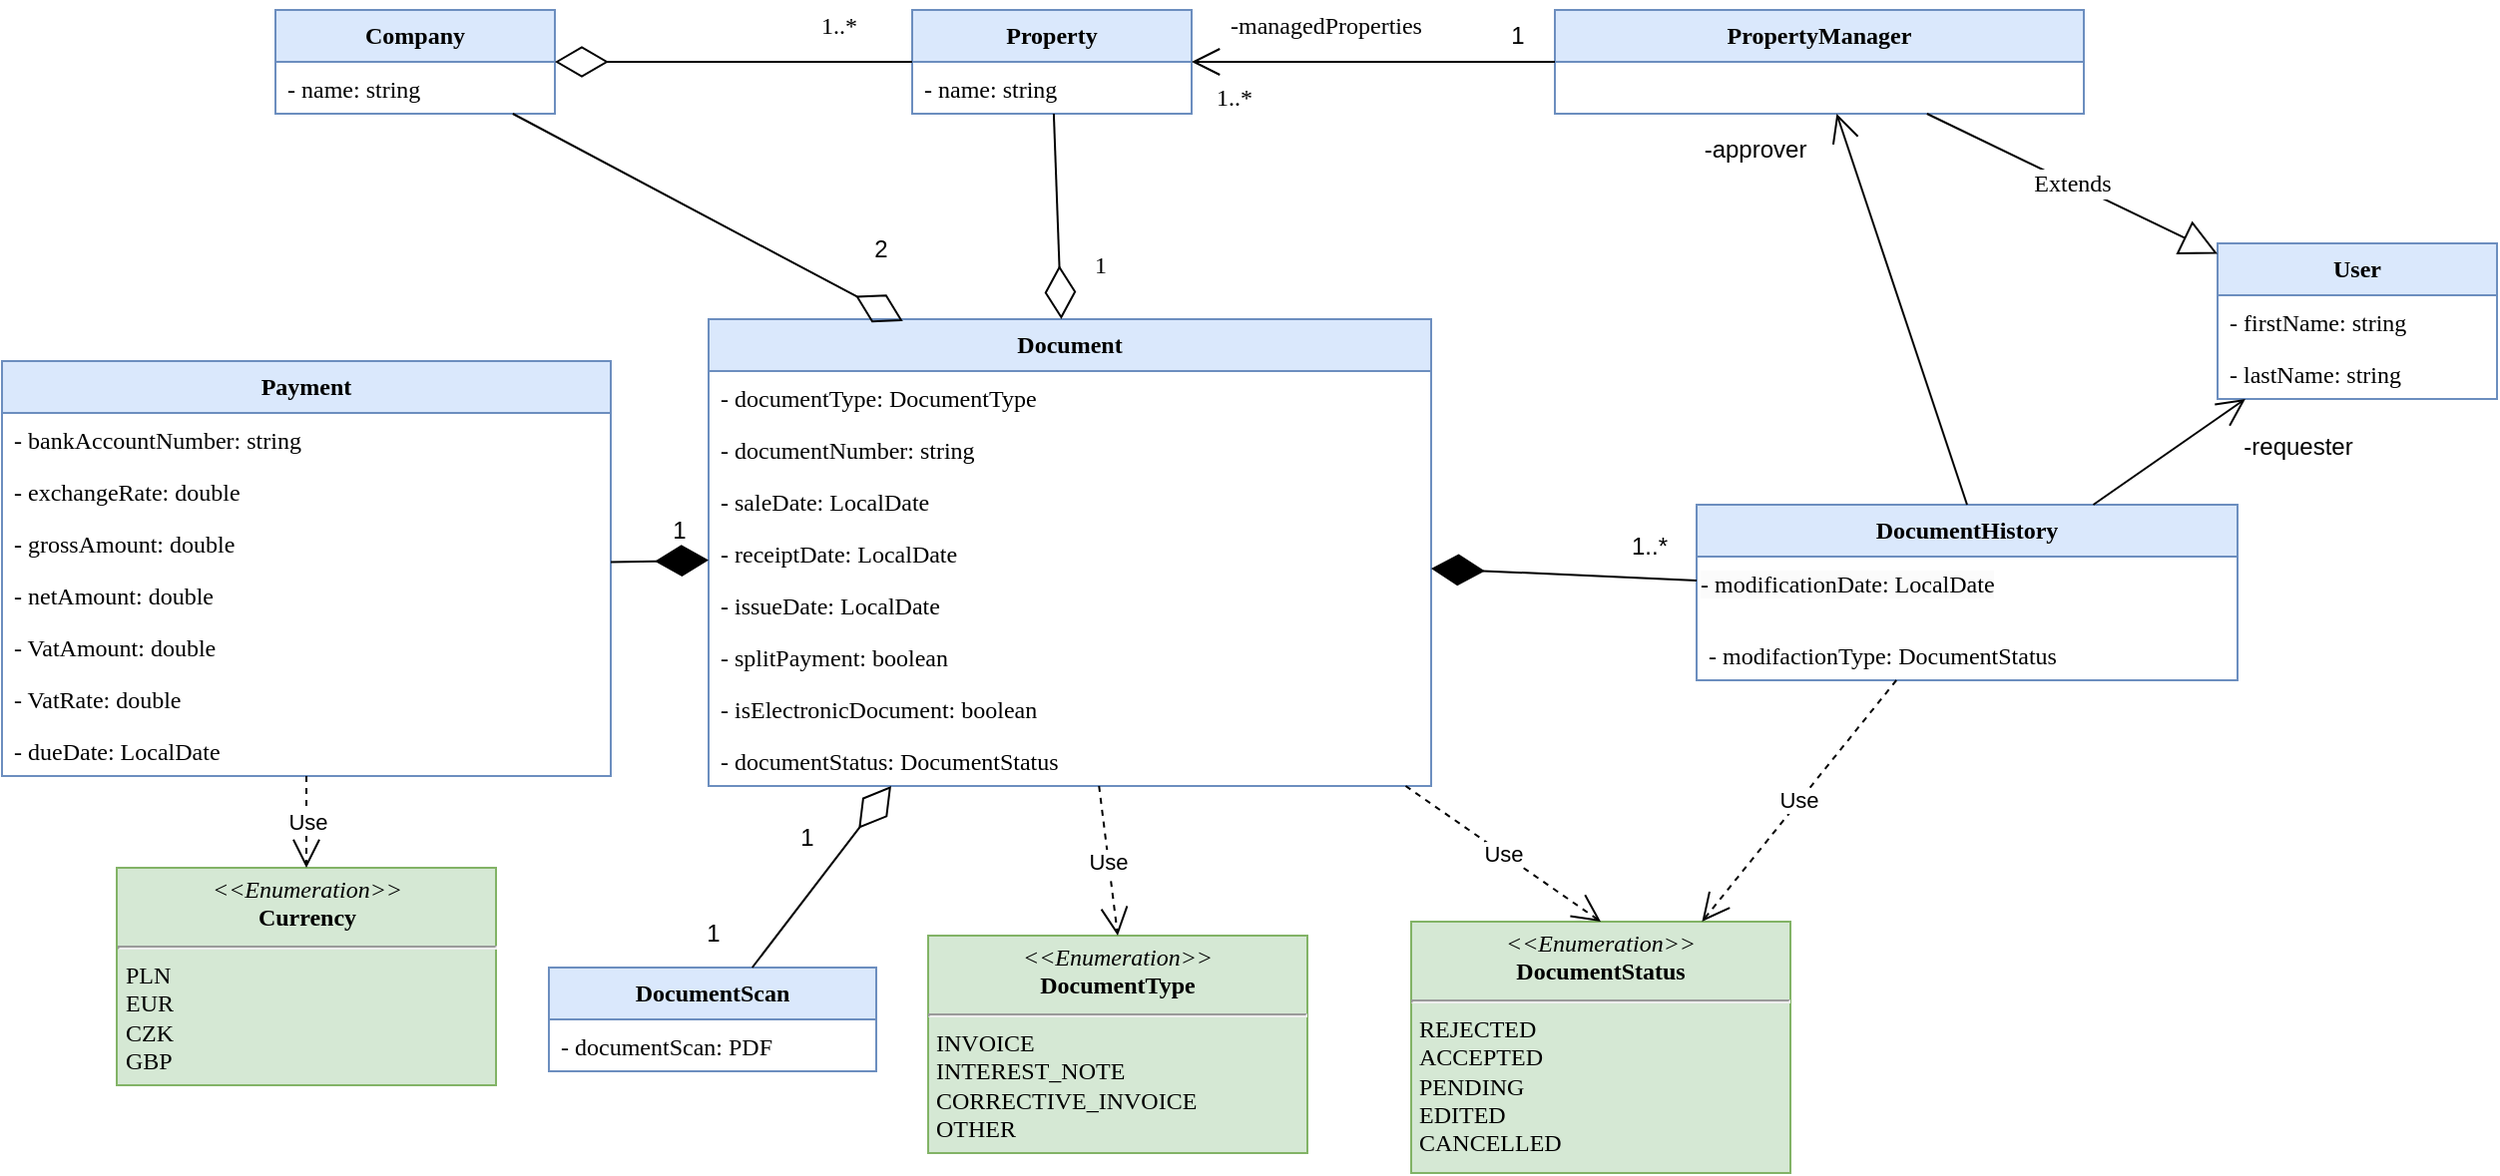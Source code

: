 <mxfile version="22.1.3" type="device">
  <diagram id="C5RBs43oDa-KdzZeNtuy" name="Page-1">
    <mxGraphModel dx="1806" dy="907" grid="0" gridSize="10" guides="1" tooltips="1" connect="1" arrows="1" fold="1" page="1" pageScale="1" pageWidth="10000" pageHeight="10000" background="#ffffff" math="0" shadow="0">
      <root>
        <mxCell id="WIyWlLk6GJQsqaUBKTNV-0" />
        <mxCell id="WIyWlLk6GJQsqaUBKTNV-1" parent="WIyWlLk6GJQsqaUBKTNV-0" />
        <mxCell id="Xlko8xxcgdp7K__MVzFV-4" value="&lt;b style=&quot;font-size: 12px;&quot;&gt;Property&lt;/b&gt;" style="swimlane;fontStyle=0;childLayout=stackLayout;horizontal=1;startSize=26;fillColor=#dae8fc;horizontalStack=0;resizeParent=1;resizeParentMax=0;resizeLast=0;collapsible=1;marginBottom=0;whiteSpace=wrap;html=1;strokeColor=#6c8ebf;fontFamily=Verdana;fontSize=12;" parent="WIyWlLk6GJQsqaUBKTNV-1" vertex="1">
          <mxGeometry x="800" y="134" width="140" height="52" as="geometry" />
        </mxCell>
        <mxCell id="Xlko8xxcgdp7K__MVzFV-5" value="- name: string" style="text;strokeColor=none;fillColor=none;align=left;verticalAlign=top;spacingLeft=4;spacingRight=4;overflow=hidden;rotatable=0;points=[[0,0.5],[1,0.5]];portConstraint=eastwest;whiteSpace=wrap;html=1;fontFamily=Verdana;fontSize=12;" parent="Xlko8xxcgdp7K__MVzFV-4" vertex="1">
          <mxGeometry y="26" width="140" height="26" as="geometry" />
        </mxCell>
        <mxCell id="Xlko8xxcgdp7K__MVzFV-13" value="&lt;b style=&quot;font-size: 12px;&quot;&gt;PropertyManager&lt;/b&gt;" style="swimlane;fontStyle=0;childLayout=stackLayout;horizontal=1;startSize=26;fillColor=#dae8fc;horizontalStack=0;resizeParent=1;resizeParentMax=0;resizeLast=0;collapsible=1;marginBottom=0;whiteSpace=wrap;html=1;fontFamily=Verdana;strokeColor=#6c8ebf;fontSize=12;" parent="WIyWlLk6GJQsqaUBKTNV-1" vertex="1">
          <mxGeometry x="1122" y="134" width="265" height="52" as="geometry">
            <mxRectangle x="28.5" y="259" width="152" height="26" as="alternateBounds" />
          </mxGeometry>
        </mxCell>
        <mxCell id="Xlko8xxcgdp7K__MVzFV-18" value="&lt;b style=&quot;border-color: var(--border-color);&quot;&gt;Document&lt;/b&gt;" style="swimlane;fontStyle=0;childLayout=stackLayout;horizontal=1;startSize=26;fillColor=#dae8fc;horizontalStack=0;resizeParent=1;resizeParentMax=0;resizeLast=0;collapsible=1;marginBottom=0;whiteSpace=wrap;html=1;fontFamily=Verdana;strokeColor=#6c8ebf;fontSize=12;" parent="WIyWlLk6GJQsqaUBKTNV-1" vertex="1">
          <mxGeometry x="698" y="289" width="362" height="234" as="geometry" />
        </mxCell>
        <mxCell id="Xlko8xxcgdp7K__MVzFV-19" value="- documentType: DocumentType" style="text;strokeColor=none;fillColor=none;align=left;verticalAlign=top;spacingLeft=4;spacingRight=4;overflow=hidden;rotatable=0;points=[[0,0.5],[1,0.5]];portConstraint=eastwest;whiteSpace=wrap;html=1;fontFamily=Verdana;fontSize=12;" parent="Xlko8xxcgdp7K__MVzFV-18" vertex="1">
          <mxGeometry y="26" width="362" height="26" as="geometry" />
        </mxCell>
        <mxCell id="Xlko8xxcgdp7K__MVzFV-20" value="- documentNumber: string" style="text;strokeColor=none;fillColor=none;align=left;verticalAlign=top;spacingLeft=4;spacingRight=4;overflow=hidden;rotatable=0;points=[[0,0.5],[1,0.5]];portConstraint=eastwest;whiteSpace=wrap;html=1;fontFamily=Verdana;fontSize=12;" parent="Xlko8xxcgdp7K__MVzFV-18" vertex="1">
          <mxGeometry y="52" width="362" height="26" as="geometry" />
        </mxCell>
        <mxCell id="yOWJq_AtLj8SSG447ePl-4" value="- saleDate: LocalDate" style="text;strokeColor=none;fillColor=none;align=left;verticalAlign=top;spacingLeft=4;spacingRight=4;overflow=hidden;rotatable=0;points=[[0,0.5],[1,0.5]];portConstraint=eastwest;whiteSpace=wrap;html=1;fontFamily=Verdana;fontSize=12;" parent="Xlko8xxcgdp7K__MVzFV-18" vertex="1">
          <mxGeometry y="78" width="362" height="26" as="geometry" />
        </mxCell>
        <mxCell id="yOWJq_AtLj8SSG447ePl-9" value="- receiptDate: LocalDate" style="text;strokeColor=none;fillColor=none;align=left;verticalAlign=top;spacingLeft=4;spacingRight=4;overflow=hidden;rotatable=0;points=[[0,0.5],[1,0.5]];portConstraint=eastwest;whiteSpace=wrap;html=1;fontFamily=Verdana;fontSize=12;" parent="Xlko8xxcgdp7K__MVzFV-18" vertex="1">
          <mxGeometry y="104" width="362" height="26" as="geometry" />
        </mxCell>
        <mxCell id="yOWJq_AtLj8SSG447ePl-8" value="- issueDate: LocalDate" style="text;strokeColor=none;fillColor=none;align=left;verticalAlign=top;spacingLeft=4;spacingRight=4;overflow=hidden;rotatable=0;points=[[0,0.5],[1,0.5]];portConstraint=eastwest;whiteSpace=wrap;html=1;fontFamily=Verdana;fontSize=12;" parent="Xlko8xxcgdp7K__MVzFV-18" vertex="1">
          <mxGeometry y="130" width="362" height="26" as="geometry" />
        </mxCell>
        <mxCell id="yOWJq_AtLj8SSG447ePl-6" value="- splitPayment: boolean" style="text;strokeColor=none;fillColor=none;align=left;verticalAlign=top;spacingLeft=4;spacingRight=4;overflow=hidden;rotatable=0;points=[[0,0.5],[1,0.5]];portConstraint=eastwest;whiteSpace=wrap;html=1;fontFamily=Verdana;fontSize=12;" parent="Xlko8xxcgdp7K__MVzFV-18" vertex="1">
          <mxGeometry y="156" width="362" height="26" as="geometry" />
        </mxCell>
        <mxCell id="yOWJq_AtLj8SSG447ePl-49" value="- isElectronicDocument: boolean" style="text;strokeColor=none;fillColor=none;align=left;verticalAlign=top;spacingLeft=4;spacingRight=4;overflow=hidden;rotatable=0;points=[[0,0.5],[1,0.5]];portConstraint=eastwest;whiteSpace=wrap;html=1;fontFamily=Verdana;fontSize=12;" parent="Xlko8xxcgdp7K__MVzFV-18" vertex="1">
          <mxGeometry y="182" width="362" height="26" as="geometry" />
        </mxCell>
        <mxCell id="yOWJq_AtLj8SSG447ePl-5" value="- documentStatus: DocumentStatus" style="text;strokeColor=none;fillColor=none;align=left;verticalAlign=top;spacingLeft=4;spacingRight=4;overflow=hidden;rotatable=0;points=[[0,0.5],[1,0.5]];portConstraint=eastwest;whiteSpace=wrap;html=1;fontFamily=Verdana;fontSize=12;" parent="Xlko8xxcgdp7K__MVzFV-18" vertex="1">
          <mxGeometry y="208" width="362" height="26" as="geometry" />
        </mxCell>
        <mxCell id="Xlko8xxcgdp7K__MVzFV-22" value="&lt;b style=&quot;font-size: 12px;&quot;&gt;Payment&lt;/b&gt;" style="swimlane;fontStyle=0;childLayout=stackLayout;horizontal=1;startSize=26;fillColor=#dae8fc;horizontalStack=0;resizeParent=1;resizeParentMax=0;resizeLast=0;collapsible=1;marginBottom=0;whiteSpace=wrap;html=1;fontFamily=Verdana;strokeColor=#6c8ebf;fontSize=12;" parent="WIyWlLk6GJQsqaUBKTNV-1" vertex="1">
          <mxGeometry x="344" y="310" width="305" height="208" as="geometry" />
        </mxCell>
        <mxCell id="Xlko8xxcgdp7K__MVzFV-23" value="- bankAccountNumber: string" style="text;strokeColor=none;fillColor=none;align=left;verticalAlign=top;spacingLeft=4;spacingRight=4;overflow=hidden;rotatable=0;points=[[0,0.5],[1,0.5]];portConstraint=eastwest;whiteSpace=wrap;html=1;fontFamily=Verdana;fontSize=12;" parent="Xlko8xxcgdp7K__MVzFV-22" vertex="1">
          <mxGeometry y="26" width="305" height="26" as="geometry" />
        </mxCell>
        <mxCell id="Xlko8xxcgdp7K__MVzFV-24" value="- exchangeRate: double" style="text;strokeColor=none;fillColor=none;align=left;verticalAlign=top;spacingLeft=4;spacingRight=4;overflow=hidden;rotatable=0;points=[[0,0.5],[1,0.5]];portConstraint=eastwest;whiteSpace=wrap;html=1;fontFamily=Verdana;fontSize=12;" parent="Xlko8xxcgdp7K__MVzFV-22" vertex="1">
          <mxGeometry y="52" width="305" height="26" as="geometry" />
        </mxCell>
        <mxCell id="yOWJq_AtLj8SSG447ePl-41" value="- grossAmount: double" style="text;strokeColor=none;fillColor=none;align=left;verticalAlign=top;spacingLeft=4;spacingRight=4;overflow=hidden;rotatable=0;points=[[0,0.5],[1,0.5]];portConstraint=eastwest;whiteSpace=wrap;html=1;fontFamily=Verdana;fontSize=12;" parent="Xlko8xxcgdp7K__MVzFV-22" vertex="1">
          <mxGeometry y="78" width="305" height="26" as="geometry" />
        </mxCell>
        <mxCell id="yOWJq_AtLj8SSG447ePl-43" value="- netAmount: double" style="text;strokeColor=none;fillColor=none;align=left;verticalAlign=top;spacingLeft=4;spacingRight=4;overflow=hidden;rotatable=0;points=[[0,0.5],[1,0.5]];portConstraint=eastwest;whiteSpace=wrap;html=1;fontFamily=Verdana;fontSize=12;" parent="Xlko8xxcgdp7K__MVzFV-22" vertex="1">
          <mxGeometry y="104" width="305" height="26" as="geometry" />
        </mxCell>
        <mxCell id="yOWJq_AtLj8SSG447ePl-42" value="- VatAmount: double" style="text;strokeColor=none;fillColor=none;align=left;verticalAlign=top;spacingLeft=4;spacingRight=4;overflow=hidden;rotatable=0;points=[[0,0.5],[1,0.5]];portConstraint=eastwest;whiteSpace=wrap;html=1;fontFamily=Verdana;fontSize=12;" parent="Xlko8xxcgdp7K__MVzFV-22" vertex="1">
          <mxGeometry y="130" width="305" height="26" as="geometry" />
        </mxCell>
        <mxCell id="yOWJq_AtLj8SSG447ePl-40" value="- VatRate: double" style="text;strokeColor=none;fillColor=none;align=left;verticalAlign=top;spacingLeft=4;spacingRight=4;overflow=hidden;rotatable=0;points=[[0,0.5],[1,0.5]];portConstraint=eastwest;whiteSpace=wrap;html=1;fontFamily=Verdana;fontSize=12;" parent="Xlko8xxcgdp7K__MVzFV-22" vertex="1">
          <mxGeometry y="156" width="305" height="26" as="geometry" />
        </mxCell>
        <mxCell id="yOWJq_AtLj8SSG447ePl-44" value="- dueDate: LocalDate" style="text;strokeColor=none;fillColor=none;align=left;verticalAlign=top;spacingLeft=4;spacingRight=4;overflow=hidden;rotatable=0;points=[[0,0.5],[1,0.5]];portConstraint=eastwest;whiteSpace=wrap;html=1;fontFamily=Verdana;fontSize=12;" parent="Xlko8xxcgdp7K__MVzFV-22" vertex="1">
          <mxGeometry y="182" width="305" height="26" as="geometry" />
        </mxCell>
        <mxCell id="Xlko8xxcgdp7K__MVzFV-26" value="&lt;b style=&quot;font-size: 12px;&quot;&gt;DocumentHistory&lt;/b&gt;" style="swimlane;fontStyle=0;childLayout=stackLayout;horizontal=1;startSize=26;fillColor=#dae8fc;horizontalStack=0;resizeParent=1;resizeParentMax=0;resizeLast=0;collapsible=1;marginBottom=0;whiteSpace=wrap;html=1;fontFamily=Verdana;strokeColor=#6c8ebf;fontSize=12;" parent="WIyWlLk6GJQsqaUBKTNV-1" vertex="1">
          <mxGeometry x="1193" y="382" width="271" height="88" as="geometry" />
        </mxCell>
        <mxCell id="yOWJq_AtLj8SSG447ePl-76" value="&lt;span style=&quot;color: rgb(0, 0, 0); font-family: Verdana; font-size: 12px; font-style: normal; font-variant-ligatures: normal; font-variant-caps: normal; font-weight: 400; letter-spacing: normal; orphans: 2; text-align: left; text-indent: 0px; text-transform: none; widows: 2; word-spacing: 0px; -webkit-text-stroke-width: 0px; background-color: rgb(251, 251, 251); text-decoration-thickness: initial; text-decoration-style: initial; text-decoration-color: initial; float: none; display: inline !important;&quot;&gt;- modificationDate: LocalDate&lt;/span&gt;" style="text;whiteSpace=wrap;html=1;" parent="Xlko8xxcgdp7K__MVzFV-26" vertex="1">
          <mxGeometry y="26" width="271" height="36" as="geometry" />
        </mxCell>
        <mxCell id="Xlko8xxcgdp7K__MVzFV-27" value="- modifactionType: DocumentStatus" style="text;strokeColor=none;fillColor=none;align=left;verticalAlign=top;spacingLeft=4;spacingRight=4;overflow=hidden;rotatable=0;points=[[0,0.5],[1,0.5]];portConstraint=eastwest;whiteSpace=wrap;html=1;fontFamily=Verdana;fontSize=12;" parent="Xlko8xxcgdp7K__MVzFV-26" vertex="1">
          <mxGeometry y="62" width="271" height="26" as="geometry" />
        </mxCell>
        <mxCell id="Xlko8xxcgdp7K__MVzFV-30" value="&lt;b style=&quot;font-size: 12px;&quot;&gt;User&lt;/b&gt;" style="swimlane;fontStyle=0;childLayout=stackLayout;horizontal=1;startSize=26;fillColor=#dae8fc;horizontalStack=0;resizeParent=1;resizeParentMax=0;resizeLast=0;collapsible=1;marginBottom=0;whiteSpace=wrap;html=1;strokeColor=#6c8ebf;fontFamily=Verdana;fontSize=12;" parent="WIyWlLk6GJQsqaUBKTNV-1" vertex="1">
          <mxGeometry x="1454" y="251" width="140" height="78" as="geometry" />
        </mxCell>
        <mxCell id="Xlko8xxcgdp7K__MVzFV-31" value="- firstName: string" style="text;strokeColor=none;fillColor=none;align=left;verticalAlign=top;spacingLeft=4;spacingRight=4;overflow=hidden;rotatable=0;points=[[0,0.5],[1,0.5]];portConstraint=eastwest;whiteSpace=wrap;html=1;fontFamily=Verdana;fontSize=12;" parent="Xlko8xxcgdp7K__MVzFV-30" vertex="1">
          <mxGeometry y="26" width="140" height="26" as="geometry" />
        </mxCell>
        <mxCell id="Xlko8xxcgdp7K__MVzFV-32" value="- lastName: string" style="text;strokeColor=none;fillColor=none;align=left;verticalAlign=top;spacingLeft=4;spacingRight=4;overflow=hidden;rotatable=0;points=[[0,0.5],[1,0.5]];portConstraint=eastwest;whiteSpace=wrap;html=1;fontFamily=Verdana;fontSize=12;" parent="Xlko8xxcgdp7K__MVzFV-30" vertex="1">
          <mxGeometry y="52" width="140" height="26" as="geometry" />
        </mxCell>
        <mxCell id="Xlko8xxcgdp7K__MVzFV-34" value="Extends" style="endArrow=block;endSize=16;endFill=0;html=1;rounded=0;fontFamily=Verdana;fontSize=12;" parent="WIyWlLk6GJQsqaUBKTNV-1" source="Xlko8xxcgdp7K__MVzFV-13" target="Xlko8xxcgdp7K__MVzFV-30" edge="1">
          <mxGeometry width="160" relative="1" as="geometry">
            <mxPoint x="982" y="-128" as="sourcePoint" />
            <mxPoint x="1142" y="-128" as="targetPoint" />
          </mxGeometry>
        </mxCell>
        <mxCell id="yOWJq_AtLj8SSG447ePl-2" value="1..*" style="text;html=1;align=center;verticalAlign=middle;resizable=0;points=[];autosize=1;strokeColor=none;fillColor=none;fontFamily=Verdana;fontSize=12;" parent="WIyWlLk6GJQsqaUBKTNV-1" vertex="1">
          <mxGeometry x="742" y="129" width="42" height="26" as="geometry" />
        </mxCell>
        <mxCell id="yOWJq_AtLj8SSG447ePl-14" value="&lt;b style=&quot;font-size: 12px;&quot;&gt;Company&lt;/b&gt;" style="swimlane;fontStyle=0;childLayout=stackLayout;horizontal=1;startSize=26;fillColor=#dae8fc;horizontalStack=0;resizeParent=1;resizeParentMax=0;resizeLast=0;collapsible=1;marginBottom=0;whiteSpace=wrap;html=1;fontFamily=Verdana;strokeColor=#6c8ebf;fontSize=12;" parent="WIyWlLk6GJQsqaUBKTNV-1" vertex="1">
          <mxGeometry x="481" y="134" width="140" height="52" as="geometry" />
        </mxCell>
        <mxCell id="yOWJq_AtLj8SSG447ePl-15" value="- name: string" style="text;strokeColor=none;fillColor=none;align=left;verticalAlign=top;spacingLeft=4;spacingRight=4;overflow=hidden;rotatable=0;points=[[0,0.5],[1,0.5]];portConstraint=eastwest;whiteSpace=wrap;html=1;fontFamily=Verdana;fontSize=12;" parent="yOWJq_AtLj8SSG447ePl-14" vertex="1">
          <mxGeometry y="26" width="140" height="26" as="geometry" />
        </mxCell>
        <mxCell id="yOWJq_AtLj8SSG447ePl-32" value="1..*" style="text;html=1;align=center;verticalAlign=middle;resizable=0;points=[];autosize=1;strokeColor=none;fillColor=none;fontFamily=Verdana;fontSize=12;" parent="WIyWlLk6GJQsqaUBKTNV-1" vertex="1">
          <mxGeometry x="940" y="165" width="42" height="26" as="geometry" />
        </mxCell>
        <mxCell id="yOWJq_AtLj8SSG447ePl-33" value="-managedProperties" style="text;html=1;align=center;verticalAlign=middle;resizable=0;points=[];autosize=1;strokeColor=none;fillColor=none;fontFamily=Verdana;fontSize=12;" parent="WIyWlLk6GJQsqaUBKTNV-1" vertex="1">
          <mxGeometry x="937" y="129" width="140" height="26" as="geometry" />
        </mxCell>
        <mxCell id="yOWJq_AtLj8SSG447ePl-37" value="1" style="text;html=1;align=center;verticalAlign=middle;resizable=0;points=[];autosize=1;strokeColor=none;fillColor=none;fontFamily=Verdana;fontSize=12;" parent="WIyWlLk6GJQsqaUBKTNV-1" vertex="1">
          <mxGeometry x="881" y="249" width="26" height="26" as="geometry" />
        </mxCell>
        <mxCell id="yOWJq_AtLj8SSG447ePl-39" value="&lt;p style=&quot;margin: 4px 0px 0px; text-align: center; font-size: 12px;&quot;&gt;&lt;i style=&quot;font-size: 12px;&quot;&gt;&amp;lt;&amp;lt;Enumeration&amp;gt;&amp;gt;&lt;/i&gt;&lt;br style=&quot;font-size: 12px;&quot;&gt;&lt;b style=&quot;font-size: 12px;&quot;&gt;DocumentType&lt;/b&gt;&lt;/p&gt;&lt;hr style=&quot;font-size: 12px;&quot;&gt;&lt;p style=&quot;margin: 0px 0px 0px 4px; font-size: 12px;&quot;&gt;INVOICE&lt;/p&gt;&lt;p style=&quot;margin: 0px 0px 0px 4px; font-size: 12px;&quot;&gt;INTEREST_NOTE&lt;/p&gt;&lt;p style=&quot;margin: 0px 0px 0px 4px; font-size: 12px;&quot;&gt;CORRECTIVE_INVOICE&lt;/p&gt;&lt;p style=&quot;margin: 0px 0px 0px 4px; font-size: 12px;&quot;&gt;OTHER&lt;/p&gt;" style="verticalAlign=top;align=left;overflow=fill;fontSize=12;fontFamily=Verdana;html=1;whiteSpace=wrap;fillColor=#d5e8d4;strokeColor=#82b366;" parent="WIyWlLk6GJQsqaUBKTNV-1" vertex="1">
          <mxGeometry x="808" y="598" width="190" height="109" as="geometry" />
        </mxCell>
        <mxCell id="yOWJq_AtLj8SSG447ePl-45" value="" style="endArrow=diamondThin;endFill=1;endSize=24;html=1;rounded=0;" parent="WIyWlLk6GJQsqaUBKTNV-1" source="Xlko8xxcgdp7K__MVzFV-22" target="Xlko8xxcgdp7K__MVzFV-18" edge="1">
          <mxGeometry width="160" relative="1" as="geometry">
            <mxPoint x="1153" y="251" as="sourcePoint" />
            <mxPoint x="1313" y="251" as="targetPoint" />
          </mxGeometry>
        </mxCell>
        <mxCell id="yOWJq_AtLj8SSG447ePl-47" value="" style="endArrow=diamondThin;endFill=0;endSize=24;html=1;rounded=0;" parent="WIyWlLk6GJQsqaUBKTNV-1" source="Xlko8xxcgdp7K__MVzFV-4" target="Xlko8xxcgdp7K__MVzFV-18" edge="1">
          <mxGeometry width="160" relative="1" as="geometry">
            <mxPoint x="1153" y="251" as="sourcePoint" />
            <mxPoint x="1313" y="251" as="targetPoint" />
          </mxGeometry>
        </mxCell>
        <mxCell id="yOWJq_AtLj8SSG447ePl-48" value="Use" style="endArrow=open;endSize=12;dashed=1;html=1;rounded=0;entryX=0.5;entryY=0;entryDx=0;entryDy=0;" parent="WIyWlLk6GJQsqaUBKTNV-1" source="Xlko8xxcgdp7K__MVzFV-18" target="yOWJq_AtLj8SSG447ePl-39" edge="1">
          <mxGeometry width="160" relative="1" as="geometry">
            <mxPoint x="898" y="596" as="sourcePoint" />
            <mxPoint x="1058" y="596" as="targetPoint" />
          </mxGeometry>
        </mxCell>
        <mxCell id="yOWJq_AtLj8SSG447ePl-50" value="&lt;p style=&quot;margin: 4px 0px 0px; text-align: center; font-size: 12px;&quot;&gt;&lt;i style=&quot;font-size: 12px;&quot;&gt;&amp;lt;&amp;lt;Enumeration&amp;gt;&amp;gt;&lt;/i&gt;&lt;br style=&quot;font-size: 12px;&quot;&gt;&lt;b style=&quot;font-size: 12px;&quot;&gt;DocumentStatus&lt;/b&gt;&lt;/p&gt;&lt;hr style=&quot;font-size: 12px;&quot;&gt;&lt;p style=&quot;margin: 0px 0px 0px 4px; font-size: 12px;&quot;&gt;REJECTED&lt;/p&gt;&lt;p style=&quot;margin: 0px 0px 0px 4px; font-size: 12px;&quot;&gt;ACCEPTED&lt;/p&gt;&lt;p style=&quot;margin: 0px 0px 0px 4px; font-size: 12px;&quot;&gt;PENDING&lt;/p&gt;&lt;p style=&quot;margin: 0px 0px 0px 4px; font-size: 12px;&quot;&gt;EDITED&lt;/p&gt;&lt;p style=&quot;margin: 0px 0px 0px 4px; font-size: 12px;&quot;&gt;CANCELLED&lt;/p&gt;" style="verticalAlign=top;align=left;overflow=fill;fontSize=12;fontFamily=Verdana;html=1;whiteSpace=wrap;fillColor=#d5e8d4;strokeColor=#82b366;" parent="WIyWlLk6GJQsqaUBKTNV-1" vertex="1">
          <mxGeometry x="1050" y="591" width="190" height="126" as="geometry" />
        </mxCell>
        <mxCell id="yOWJq_AtLj8SSG447ePl-53" value="Use" style="endArrow=open;endSize=12;dashed=1;html=1;rounded=0;entryX=0.5;entryY=0;entryDx=0;entryDy=0;" parent="WIyWlLk6GJQsqaUBKTNV-1" source="Xlko8xxcgdp7K__MVzFV-18" target="yOWJq_AtLj8SSG447ePl-50" edge="1">
          <mxGeometry width="160" relative="1" as="geometry">
            <mxPoint x="788" y="574" as="sourcePoint" />
            <mxPoint x="948" y="574" as="targetPoint" />
          </mxGeometry>
        </mxCell>
        <mxCell id="yOWJq_AtLj8SSG447ePl-57" value="1" style="text;html=1;align=center;verticalAlign=middle;resizable=0;points=[];autosize=1;strokeColor=none;fillColor=none;" parent="WIyWlLk6GJQsqaUBKTNV-1" vertex="1">
          <mxGeometry x="1090" y="134" width="25" height="26" as="geometry" />
        </mxCell>
        <mxCell id="yOWJq_AtLj8SSG447ePl-58" value="" style="endArrow=diamondThin;endFill=0;endSize=24;html=1;rounded=0;" parent="WIyWlLk6GJQsqaUBKTNV-1" source="Xlko8xxcgdp7K__MVzFV-4" target="yOWJq_AtLj8SSG447ePl-14" edge="1">
          <mxGeometry width="160" relative="1" as="geometry">
            <mxPoint x="1153" y="251" as="sourcePoint" />
            <mxPoint x="1313" y="251" as="targetPoint" />
          </mxGeometry>
        </mxCell>
        <mxCell id="yOWJq_AtLj8SSG447ePl-59" value="" style="endArrow=open;endFill=1;endSize=12;html=1;rounded=0;" parent="WIyWlLk6GJQsqaUBKTNV-1" source="Xlko8xxcgdp7K__MVzFV-13" target="Xlko8xxcgdp7K__MVzFV-4" edge="1">
          <mxGeometry width="160" relative="1" as="geometry">
            <mxPoint x="1153" y="251" as="sourcePoint" />
            <mxPoint x="1313" y="251" as="targetPoint" />
          </mxGeometry>
        </mxCell>
        <mxCell id="yOWJq_AtLj8SSG447ePl-60" value="1" style="text;html=1;align=center;verticalAlign=middle;resizable=0;points=[];autosize=1;strokeColor=none;fillColor=none;" parent="WIyWlLk6GJQsqaUBKTNV-1" vertex="1">
          <mxGeometry x="670" y="382" width="25" height="26" as="geometry" />
        </mxCell>
        <mxCell id="yOWJq_AtLj8SSG447ePl-69" value="" style="endArrow=diamondThin;endFill=1;endSize=24;html=1;rounded=0;" parent="WIyWlLk6GJQsqaUBKTNV-1" source="Xlko8xxcgdp7K__MVzFV-26" target="Xlko8xxcgdp7K__MVzFV-18" edge="1">
          <mxGeometry width="160" relative="1" as="geometry">
            <mxPoint x="909" y="348" as="sourcePoint" />
            <mxPoint x="1069" y="348" as="targetPoint" />
          </mxGeometry>
        </mxCell>
        <mxCell id="yOWJq_AtLj8SSG447ePl-70" value="1..*" style="text;html=1;align=center;verticalAlign=middle;resizable=0;points=[];autosize=1;strokeColor=none;fillColor=none;" parent="WIyWlLk6GJQsqaUBKTNV-1" vertex="1">
          <mxGeometry x="1151" y="390" width="36" height="26" as="geometry" />
        </mxCell>
        <mxCell id="yOWJq_AtLj8SSG447ePl-72" value="" style="endArrow=open;endFill=1;endSize=12;html=1;rounded=0;exitX=0.5;exitY=0;exitDx=0;exitDy=0;" parent="WIyWlLk6GJQsqaUBKTNV-1" source="Xlko8xxcgdp7K__MVzFV-26" target="Xlko8xxcgdp7K__MVzFV-13" edge="1">
          <mxGeometry width="160" relative="1" as="geometry">
            <mxPoint x="1203" y="337" as="sourcePoint" />
            <mxPoint x="1363" y="337" as="targetPoint" />
          </mxGeometry>
        </mxCell>
        <mxCell id="yOWJq_AtLj8SSG447ePl-73" value="" style="endArrow=open;endFill=1;endSize=12;html=1;rounded=0;" parent="WIyWlLk6GJQsqaUBKTNV-1" source="Xlko8xxcgdp7K__MVzFV-26" target="Xlko8xxcgdp7K__MVzFV-30" edge="1">
          <mxGeometry width="160" relative="1" as="geometry">
            <mxPoint x="1375" y="310" as="sourcePoint" />
            <mxPoint x="1535" y="310" as="targetPoint" />
          </mxGeometry>
        </mxCell>
        <mxCell id="yOWJq_AtLj8SSG447ePl-74" value="-requester" style="text;html=1;align=center;verticalAlign=middle;resizable=0;points=[];autosize=1;strokeColor=none;fillColor=none;" parent="WIyWlLk6GJQsqaUBKTNV-1" vertex="1">
          <mxGeometry x="1457" y="340" width="73" height="26" as="geometry" />
        </mxCell>
        <mxCell id="yOWJq_AtLj8SSG447ePl-75" value="-approver" style="text;html=1;align=center;verticalAlign=middle;resizable=0;points=[];autosize=1;strokeColor=none;fillColor=none;" parent="WIyWlLk6GJQsqaUBKTNV-1" vertex="1">
          <mxGeometry x="1187" y="191" width="69" height="26" as="geometry" />
        </mxCell>
        <mxCell id="yOWJq_AtLj8SSG447ePl-77" value="Use" style="endArrow=open;endSize=12;dashed=1;html=1;rounded=0;" parent="WIyWlLk6GJQsqaUBKTNV-1" source="Xlko8xxcgdp7K__MVzFV-26" target="yOWJq_AtLj8SSG447ePl-50" edge="1">
          <mxGeometry width="160" relative="1" as="geometry">
            <mxPoint x="1294" y="482" as="sourcePoint" />
            <mxPoint x="1379" y="537" as="targetPoint" />
          </mxGeometry>
        </mxCell>
        <mxCell id="yOWJq_AtLj8SSG447ePl-79" value="&lt;p style=&quot;margin: 4px 0px 0px; text-align: center; font-size: 12px;&quot;&gt;&lt;i style=&quot;font-size: 12px;&quot;&gt;&amp;lt;&amp;lt;Enumeration&amp;gt;&amp;gt;&lt;/i&gt;&lt;br style=&quot;font-size: 12px;&quot;&gt;&lt;b style=&quot;font-size: 12px;&quot;&gt;Currency&lt;/b&gt;&lt;/p&gt;&lt;hr style=&quot;font-size: 12px;&quot;&gt;&lt;p style=&quot;margin: 0px 0px 0px 4px; font-size: 12px;&quot;&gt;PLN&lt;/p&gt;&lt;p style=&quot;margin: 0px 0px 0px 4px; font-size: 12px;&quot;&gt;EUR&lt;/p&gt;&lt;p style=&quot;margin: 0px 0px 0px 4px; font-size: 12px;&quot;&gt;CZK&lt;/p&gt;&lt;p style=&quot;margin: 0px 0px 0px 4px; font-size: 12px;&quot;&gt;GBP&lt;/p&gt;" style="verticalAlign=top;align=left;overflow=fill;fontSize=12;fontFamily=Verdana;html=1;whiteSpace=wrap;fillColor=#d5e8d4;strokeColor=#82b366;" parent="WIyWlLk6GJQsqaUBKTNV-1" vertex="1">
          <mxGeometry x="401.5" y="564" width="190" height="109" as="geometry" />
        </mxCell>
        <mxCell id="yOWJq_AtLj8SSG447ePl-80" value="Use" style="endArrow=open;endSize=12;dashed=1;html=1;rounded=0;" parent="WIyWlLk6GJQsqaUBKTNV-1" source="Xlko8xxcgdp7K__MVzFV-22" target="yOWJq_AtLj8SSG447ePl-79" edge="1">
          <mxGeometry width="160" relative="1" as="geometry">
            <mxPoint x="503" y="261.41" as="sourcePoint" />
            <mxPoint x="663" y="261.41" as="targetPoint" />
          </mxGeometry>
        </mxCell>
        <mxCell id="yOWJq_AtLj8SSG447ePl-81" value="" style="endArrow=diamondThin;endFill=0;endSize=24;html=1;rounded=0;entryX=0.269;entryY=0.004;entryDx=0;entryDy=0;entryPerimeter=0;" parent="WIyWlLk6GJQsqaUBKTNV-1" source="yOWJq_AtLj8SSG447ePl-14" target="Xlko8xxcgdp7K__MVzFV-18" edge="1">
          <mxGeometry width="160" relative="1" as="geometry">
            <mxPoint x="645" y="168" as="sourcePoint" />
            <mxPoint x="649" y="271" as="targetPoint" />
          </mxGeometry>
        </mxCell>
        <mxCell id="yOWJq_AtLj8SSG447ePl-82" value="2" style="text;html=1;align=center;verticalAlign=middle;resizable=0;points=[];autosize=1;strokeColor=none;fillColor=none;" parent="WIyWlLk6GJQsqaUBKTNV-1" vertex="1">
          <mxGeometry x="771" y="241" width="25" height="26" as="geometry" />
        </mxCell>
        <mxCell id="UTnD13J56P3j74T4f2hr-0" value="&lt;b style=&quot;font-size: 12px;&quot;&gt;DocumentScan&lt;/b&gt;" style="swimlane;fontStyle=0;childLayout=stackLayout;horizontal=1;startSize=26;fillColor=#dae8fc;horizontalStack=0;resizeParent=1;resizeParentMax=0;resizeLast=0;collapsible=1;marginBottom=0;whiteSpace=wrap;html=1;strokeColor=#6c8ebf;fontFamily=Verdana;fontSize=12;" parent="WIyWlLk6GJQsqaUBKTNV-1" vertex="1">
          <mxGeometry x="618" y="614" width="164" height="52" as="geometry" />
        </mxCell>
        <mxCell id="UTnD13J56P3j74T4f2hr-1" value="- documentScan: PDF" style="text;strokeColor=none;fillColor=none;align=left;verticalAlign=top;spacingLeft=4;spacingRight=4;overflow=hidden;rotatable=0;points=[[0,0.5],[1,0.5]];portConstraint=eastwest;whiteSpace=wrap;html=1;fontFamily=Verdana;fontSize=12;" parent="UTnD13J56P3j74T4f2hr-0" vertex="1">
          <mxGeometry y="26" width="164" height="26" as="geometry" />
        </mxCell>
        <mxCell id="UTnD13J56P3j74T4f2hr-14" value="" style="endArrow=diamondThin;endFill=0;endSize=24;html=1;rounded=0;" parent="WIyWlLk6GJQsqaUBKTNV-1" source="UTnD13J56P3j74T4f2hr-0" target="Xlko8xxcgdp7K__MVzFV-18" edge="1">
          <mxGeometry width="160" relative="1" as="geometry">
            <mxPoint x="695" y="574" as="sourcePoint" />
            <mxPoint x="855" y="574" as="targetPoint" />
          </mxGeometry>
        </mxCell>
        <mxCell id="UTnD13J56P3j74T4f2hr-15" value="1" style="text;html=1;align=center;verticalAlign=middle;resizable=0;points=[];autosize=1;strokeColor=none;fillColor=none;" parent="WIyWlLk6GJQsqaUBKTNV-1" vertex="1">
          <mxGeometry x="734" y="536" width="25" height="26" as="geometry" />
        </mxCell>
        <mxCell id="UTnD13J56P3j74T4f2hr-16" value="1" style="text;html=1;align=center;verticalAlign=middle;resizable=0;points=[];autosize=1;strokeColor=none;fillColor=none;" parent="WIyWlLk6GJQsqaUBKTNV-1" vertex="1">
          <mxGeometry x="687" y="584" width="25" height="26" as="geometry" />
        </mxCell>
      </root>
    </mxGraphModel>
  </diagram>
</mxfile>

